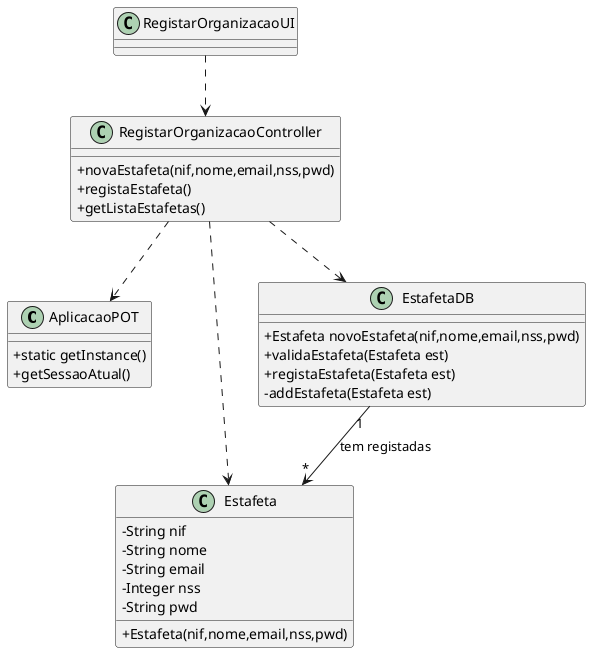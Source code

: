 @startuml
skinparam classAttributeIconSize 0

class AplicacaoPOT
{
  +static getInstance()
  +getSessaoAtual()
}

class Estafeta {
  -String nif
  -String nome
  -String email
  -Integer nss
  -String pwd
  +Estafeta(nif,nome,email,nss,pwd)
}

class EstafetaDB {
  +Estafeta novoEstafeta(nif,nome,email,nss,pwd)
  +validaEstafeta(Estafeta est)
  +registaEstafeta(Estafeta est)
  -addEstafeta(Estafeta est)
}

class RegistarOrganizacaoController {
    +novaEstafeta(nif,nome,email,nss,pwd)
    +registaEstafeta()
    +getListaEstafetas()
}

class RegistarOrganizacaoUI {
}

RegistarOrganizacaoUI ..> RegistarOrganizacaoController
RegistarOrganizacaoController ..> EstafetaDB
RegistarOrganizacaoController ..> Estafeta
RegistarOrganizacaoController ..> AplicacaoPOT

EstafetaDB "1" --> "*" Estafeta : tem registadas

@enduml
